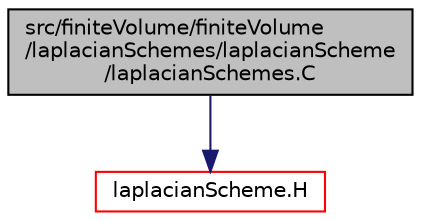 digraph "src/finiteVolume/finiteVolume/laplacianSchemes/laplacianScheme/laplacianSchemes.C"
{
  bgcolor="transparent";
  edge [fontname="Helvetica",fontsize="10",labelfontname="Helvetica",labelfontsize="10"];
  node [fontname="Helvetica",fontsize="10",shape=record];
  Node0 [label="src/finiteVolume/finiteVolume\l/laplacianSchemes/laplacianScheme\l/laplacianSchemes.C",height=0.2,width=0.4,color="black", fillcolor="grey75", style="filled", fontcolor="black"];
  Node0 -> Node1 [color="midnightblue",fontsize="10",style="solid",fontname="Helvetica"];
  Node1 [label="laplacianScheme.H",height=0.2,width=0.4,color="red",URL="$a03365.html"];
}
